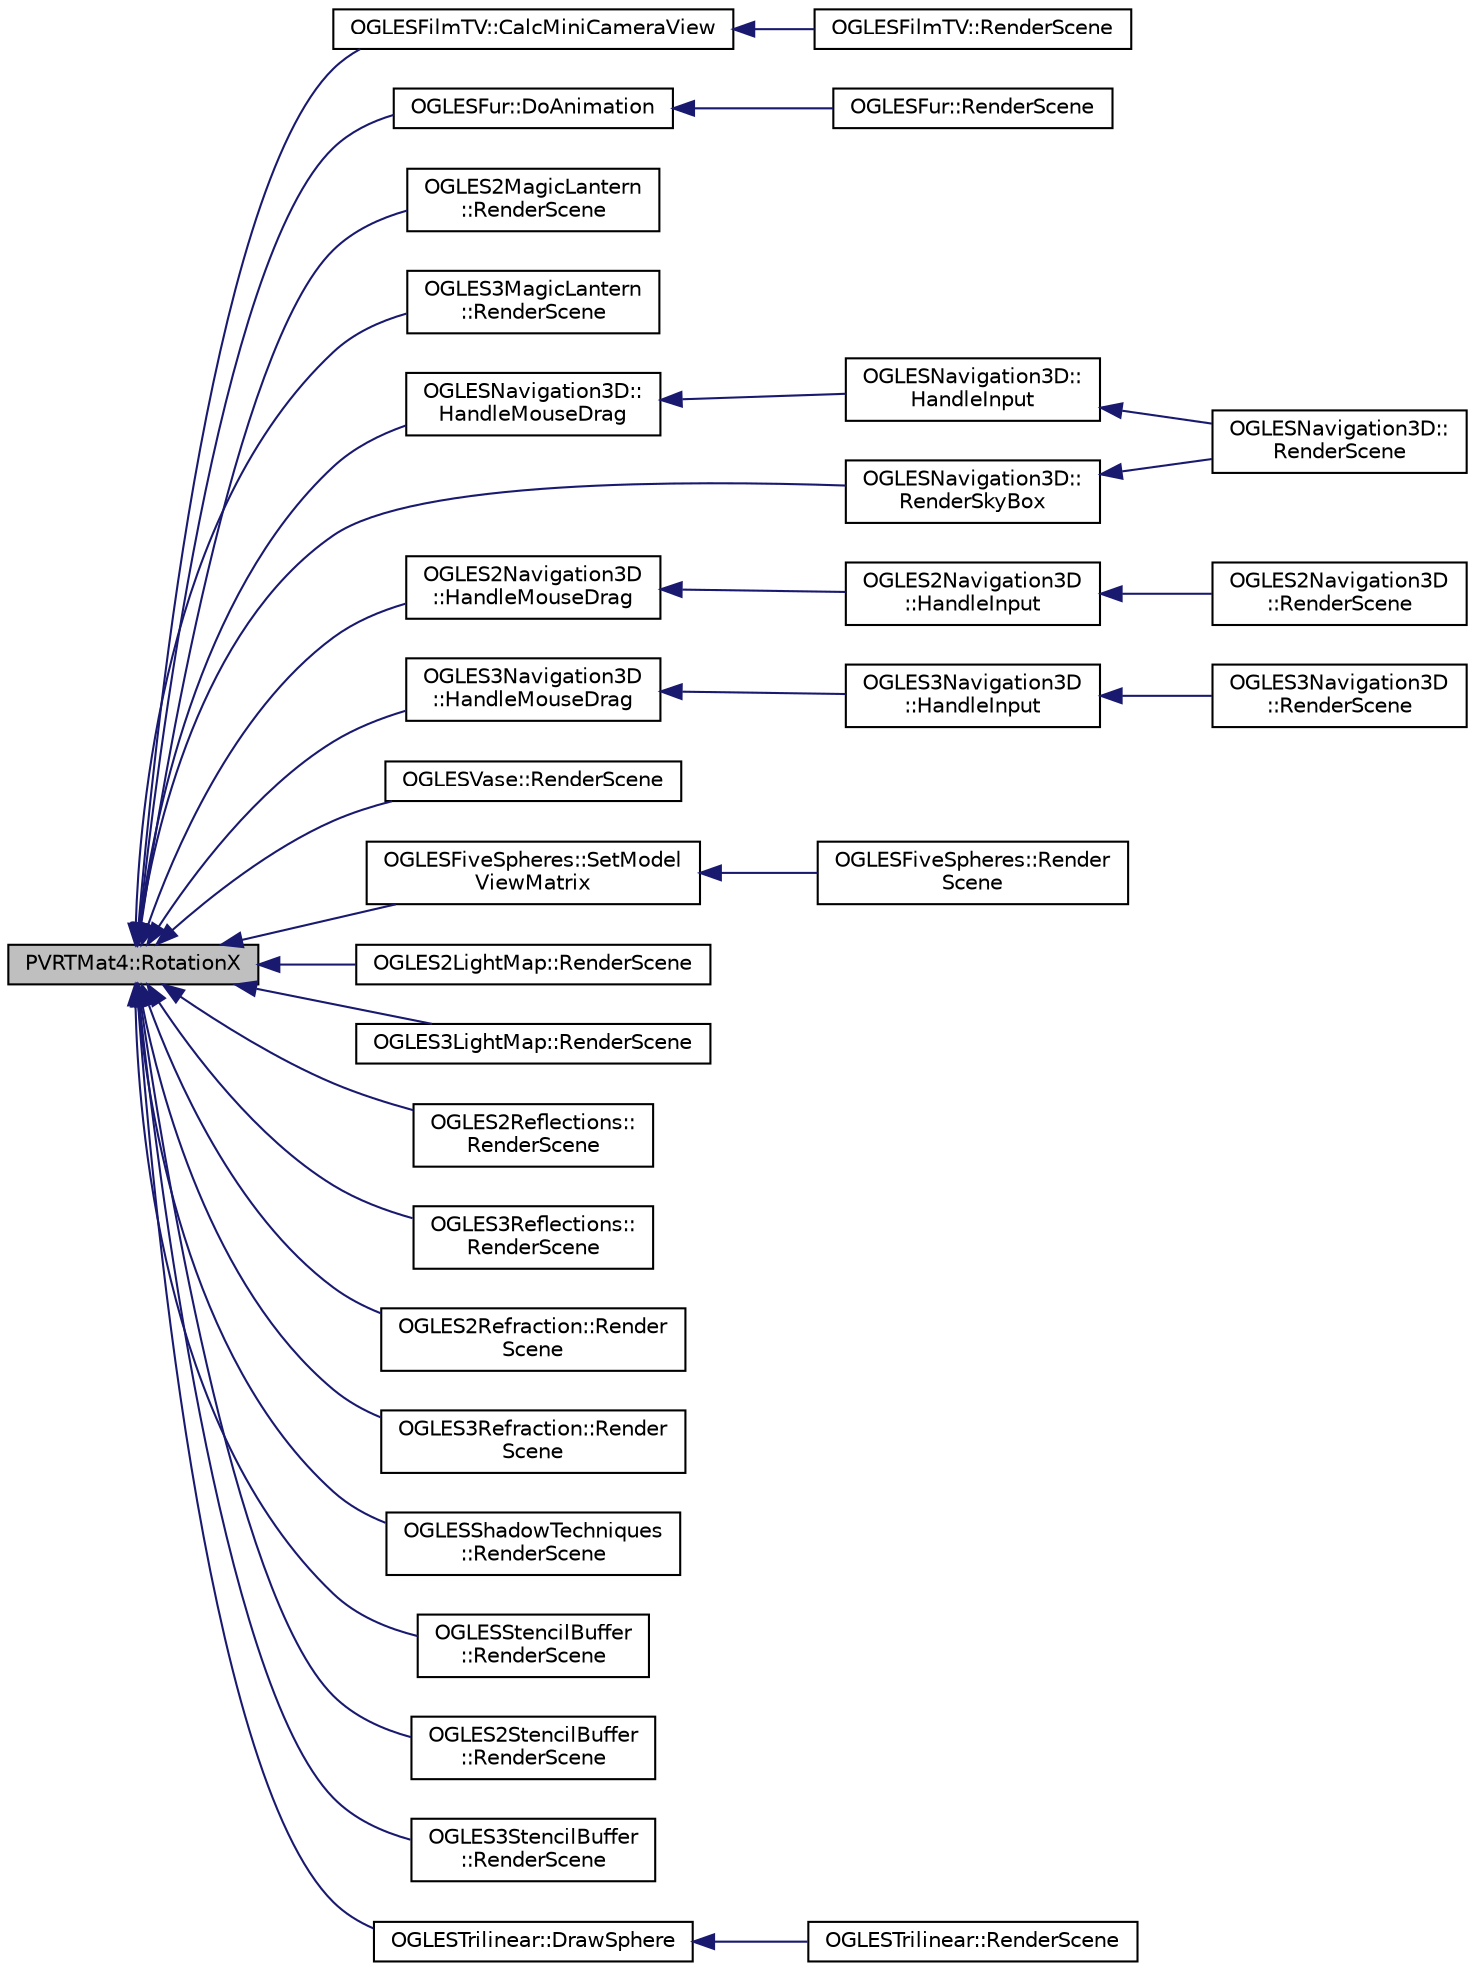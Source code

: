 digraph "PVRTMat4::RotationX"
{
  edge [fontname="Helvetica",fontsize="10",labelfontname="Helvetica",labelfontsize="10"];
  node [fontname="Helvetica",fontsize="10",shape=record];
  rankdir="LR";
  Node1 [label="PVRTMat4::RotationX",height=0.2,width=0.4,color="black", fillcolor="grey75", style="filled", fontcolor="black"];
  Node1 -> Node2 [dir="back",color="midnightblue",fontsize="10",style="solid",fontname="Helvetica"];
  Node2 [label="OGLESFilmTV::CalcMiniCameraView",height=0.2,width=0.4,color="black", fillcolor="white", style="filled",URL="$class_o_g_l_e_s_film_t_v.html#a39998c793f2f385a02e13021b06ebc3b"];
  Node2 -> Node3 [dir="back",color="midnightblue",fontsize="10",style="solid",fontname="Helvetica"];
  Node3 [label="OGLESFilmTV::RenderScene",height=0.2,width=0.4,color="black", fillcolor="white", style="filled",URL="$class_o_g_l_e_s_film_t_v.html#afaa4921be2dc267b7783b3d2d11366f7"];
  Node1 -> Node4 [dir="back",color="midnightblue",fontsize="10",style="solid",fontname="Helvetica"];
  Node4 [label="OGLESFur::DoAnimation",height=0.2,width=0.4,color="black", fillcolor="white", style="filled",URL="$class_o_g_l_e_s_fur.html#a0e7519d4b71712cf4f8a31b3f98f1a65"];
  Node4 -> Node5 [dir="back",color="midnightblue",fontsize="10",style="solid",fontname="Helvetica"];
  Node5 [label="OGLESFur::RenderScene",height=0.2,width=0.4,color="black", fillcolor="white", style="filled",URL="$class_o_g_l_e_s_fur.html#a48afd2a178887b797e9fc6a5948286d9"];
  Node1 -> Node6 [dir="back",color="midnightblue",fontsize="10",style="solid",fontname="Helvetica"];
  Node6 [label="OGLES2MagicLantern\l::RenderScene",height=0.2,width=0.4,color="black", fillcolor="white", style="filled",URL="$class_o_g_l_e_s2_magic_lantern.html#a8a871ffcbbd00d419fdaf1c0c99c154f"];
  Node1 -> Node7 [dir="back",color="midnightblue",fontsize="10",style="solid",fontname="Helvetica"];
  Node7 [label="OGLES3MagicLantern\l::RenderScene",height=0.2,width=0.4,color="black", fillcolor="white", style="filled",URL="$class_o_g_l_e_s3_magic_lantern.html#a60662b8c25d2b6f583b89676d628761c"];
  Node1 -> Node8 [dir="back",color="midnightblue",fontsize="10",style="solid",fontname="Helvetica"];
  Node8 [label="OGLESNavigation3D::\lHandleMouseDrag",height=0.2,width=0.4,color="black", fillcolor="white", style="filled",URL="$class_o_g_l_e_s_navigation3_d.html#a03c65012cfbf20297bb24d0f9c4df412"];
  Node8 -> Node9 [dir="back",color="midnightblue",fontsize="10",style="solid",fontname="Helvetica"];
  Node9 [label="OGLESNavigation3D::\lHandleInput",height=0.2,width=0.4,color="black", fillcolor="white", style="filled",URL="$class_o_g_l_e_s_navigation3_d.html#acf6ceaae2d7321143a5ffb2816e8e238"];
  Node9 -> Node10 [dir="back",color="midnightblue",fontsize="10",style="solid",fontname="Helvetica"];
  Node10 [label="OGLESNavigation3D::\lRenderScene",height=0.2,width=0.4,color="black", fillcolor="white", style="filled",URL="$class_o_g_l_e_s_navigation3_d.html#a11efe99292758062efe901fb67d54f02"];
  Node1 -> Node11 [dir="back",color="midnightblue",fontsize="10",style="solid",fontname="Helvetica"];
  Node11 [label="OGLESNavigation3D::\lRenderSkyBox",height=0.2,width=0.4,color="black", fillcolor="white", style="filled",URL="$class_o_g_l_e_s_navigation3_d.html#a7e3e7a207eac74a9615271110fcb2a43"];
  Node11 -> Node10 [dir="back",color="midnightblue",fontsize="10",style="solid",fontname="Helvetica"];
  Node1 -> Node12 [dir="back",color="midnightblue",fontsize="10",style="solid",fontname="Helvetica"];
  Node12 [label="OGLES2Navigation3D\l::HandleMouseDrag",height=0.2,width=0.4,color="black", fillcolor="white", style="filled",URL="$class_o_g_l_e_s2_navigation3_d.html#a2cdb9a3bcdd1c849aa5dcd279504c813"];
  Node12 -> Node13 [dir="back",color="midnightblue",fontsize="10",style="solid",fontname="Helvetica"];
  Node13 [label="OGLES2Navigation3D\l::HandleInput",height=0.2,width=0.4,color="black", fillcolor="white", style="filled",URL="$class_o_g_l_e_s2_navigation3_d.html#aca85aa7b6359cb7d73170ee838ac07d5"];
  Node13 -> Node14 [dir="back",color="midnightblue",fontsize="10",style="solid",fontname="Helvetica"];
  Node14 [label="OGLES2Navigation3D\l::RenderScene",height=0.2,width=0.4,color="black", fillcolor="white", style="filled",URL="$class_o_g_l_e_s2_navigation3_d.html#ac5ad07593faf0e16244b602626d2be3c"];
  Node1 -> Node15 [dir="back",color="midnightblue",fontsize="10",style="solid",fontname="Helvetica"];
  Node15 [label="OGLES3Navigation3D\l::HandleMouseDrag",height=0.2,width=0.4,color="black", fillcolor="white", style="filled",URL="$class_o_g_l_e_s3_navigation3_d.html#a4a8878c606ceb18e17639a1912e18ec5"];
  Node15 -> Node16 [dir="back",color="midnightblue",fontsize="10",style="solid",fontname="Helvetica"];
  Node16 [label="OGLES3Navigation3D\l::HandleInput",height=0.2,width=0.4,color="black", fillcolor="white", style="filled",URL="$class_o_g_l_e_s3_navigation3_d.html#a520be1709c4eaf47d07ef69f237619f9"];
  Node16 -> Node17 [dir="back",color="midnightblue",fontsize="10",style="solid",fontname="Helvetica"];
  Node17 [label="OGLES3Navigation3D\l::RenderScene",height=0.2,width=0.4,color="black", fillcolor="white", style="filled",URL="$class_o_g_l_e_s3_navigation3_d.html#ad5664c9d3cb07fe1ef321a9ebd4777d9"];
  Node1 -> Node18 [dir="back",color="midnightblue",fontsize="10",style="solid",fontname="Helvetica"];
  Node18 [label="OGLESVase::RenderScene",height=0.2,width=0.4,color="black", fillcolor="white", style="filled",URL="$class_o_g_l_e_s_vase.html#a8cd93f6ca5569a876a8a7b8782d743bf",tooltip="Render the scene. "];
  Node1 -> Node19 [dir="back",color="midnightblue",fontsize="10",style="solid",fontname="Helvetica"];
  Node19 [label="OGLESFiveSpheres::SetModel\lViewMatrix",height=0.2,width=0.4,color="black", fillcolor="white", style="filled",URL="$class_o_g_l_e_s_five_spheres.html#a9ddb3fb9d17a37d18f2fe871cd2346d5"];
  Node19 -> Node20 [dir="back",color="midnightblue",fontsize="10",style="solid",fontname="Helvetica"];
  Node20 [label="OGLESFiveSpheres::Render\lScene",height=0.2,width=0.4,color="black", fillcolor="white", style="filled",URL="$class_o_g_l_e_s_five_spheres.html#a761c8fd86d8f50a0bfaf4b780031662d"];
  Node1 -> Node21 [dir="back",color="midnightblue",fontsize="10",style="solid",fontname="Helvetica"];
  Node21 [label="OGLES2LightMap::RenderScene",height=0.2,width=0.4,color="black", fillcolor="white", style="filled",URL="$class_o_g_l_e_s2_light_map.html#a9b6b8054c370fd7a9b3b17cffddbde65"];
  Node1 -> Node22 [dir="back",color="midnightblue",fontsize="10",style="solid",fontname="Helvetica"];
  Node22 [label="OGLES3LightMap::RenderScene",height=0.2,width=0.4,color="black", fillcolor="white", style="filled",URL="$class_o_g_l_e_s3_light_map.html#a3b6a2b87059eb8f336241ac9da43ec3e"];
  Node1 -> Node23 [dir="back",color="midnightblue",fontsize="10",style="solid",fontname="Helvetica"];
  Node23 [label="OGLES2Reflections::\lRenderScene",height=0.2,width=0.4,color="black", fillcolor="white", style="filled",URL="$class_o_g_l_e_s2_reflections.html#abd8a8346e843c09acd9ae7f011b487be"];
  Node1 -> Node24 [dir="back",color="midnightblue",fontsize="10",style="solid",fontname="Helvetica"];
  Node24 [label="OGLES3Reflections::\lRenderScene",height=0.2,width=0.4,color="black", fillcolor="white", style="filled",URL="$class_o_g_l_e_s3_reflections.html#aa39e7a96e42a0dd098d0e034f660bf92"];
  Node1 -> Node25 [dir="back",color="midnightblue",fontsize="10",style="solid",fontname="Helvetica"];
  Node25 [label="OGLES2Refraction::Render\lScene",height=0.2,width=0.4,color="black", fillcolor="white", style="filled",URL="$class_o_g_l_e_s2_refraction.html#af5af4bf7ecc3b1eb6c2da773e29fa5b0"];
  Node1 -> Node26 [dir="back",color="midnightblue",fontsize="10",style="solid",fontname="Helvetica"];
  Node26 [label="OGLES3Refraction::Render\lScene",height=0.2,width=0.4,color="black", fillcolor="white", style="filled",URL="$class_o_g_l_e_s3_refraction.html#ae414bfce8b9f0d14fb42543ef29378f0"];
  Node1 -> Node27 [dir="back",color="midnightblue",fontsize="10",style="solid",fontname="Helvetica"];
  Node27 [label="OGLESShadowTechniques\l::RenderScene",height=0.2,width=0.4,color="black", fillcolor="white", style="filled",URL="$class_o_g_l_e_s_shadow_techniques.html#aec061fb774765373606c7208c0bbaaac"];
  Node1 -> Node28 [dir="back",color="midnightblue",fontsize="10",style="solid",fontname="Helvetica"];
  Node28 [label="OGLESStencilBuffer\l::RenderScene",height=0.2,width=0.4,color="black", fillcolor="white", style="filled",URL="$class_o_g_l_e_s_stencil_buffer.html#a54c8399b5a2e2fab387927a3acb5ca6d"];
  Node1 -> Node29 [dir="back",color="midnightblue",fontsize="10",style="solid",fontname="Helvetica"];
  Node29 [label="OGLES2StencilBuffer\l::RenderScene",height=0.2,width=0.4,color="black", fillcolor="white", style="filled",URL="$class_o_g_l_e_s2_stencil_buffer.html#acc86da305a2f068e2ea803dcdc39197e"];
  Node1 -> Node30 [dir="back",color="midnightblue",fontsize="10",style="solid",fontname="Helvetica"];
  Node30 [label="OGLES3StencilBuffer\l::RenderScene",height=0.2,width=0.4,color="black", fillcolor="white", style="filled",URL="$class_o_g_l_e_s3_stencil_buffer.html#af5cc24685ad3c361fe7db05e42dbb17d"];
  Node1 -> Node31 [dir="back",color="midnightblue",fontsize="10",style="solid",fontname="Helvetica"];
  Node31 [label="OGLESTrilinear::DrawSphere",height=0.2,width=0.4,color="black", fillcolor="white", style="filled",URL="$class_o_g_l_e_s_trilinear.html#a83e07a6af2eb7f1c388827db5239845f"];
  Node31 -> Node32 [dir="back",color="midnightblue",fontsize="10",style="solid",fontname="Helvetica"];
  Node32 [label="OGLESTrilinear::RenderScene",height=0.2,width=0.4,color="black", fillcolor="white", style="filled",URL="$class_o_g_l_e_s_trilinear.html#a9bcd2d9d44515a311904fe4dd1342653"];
}
